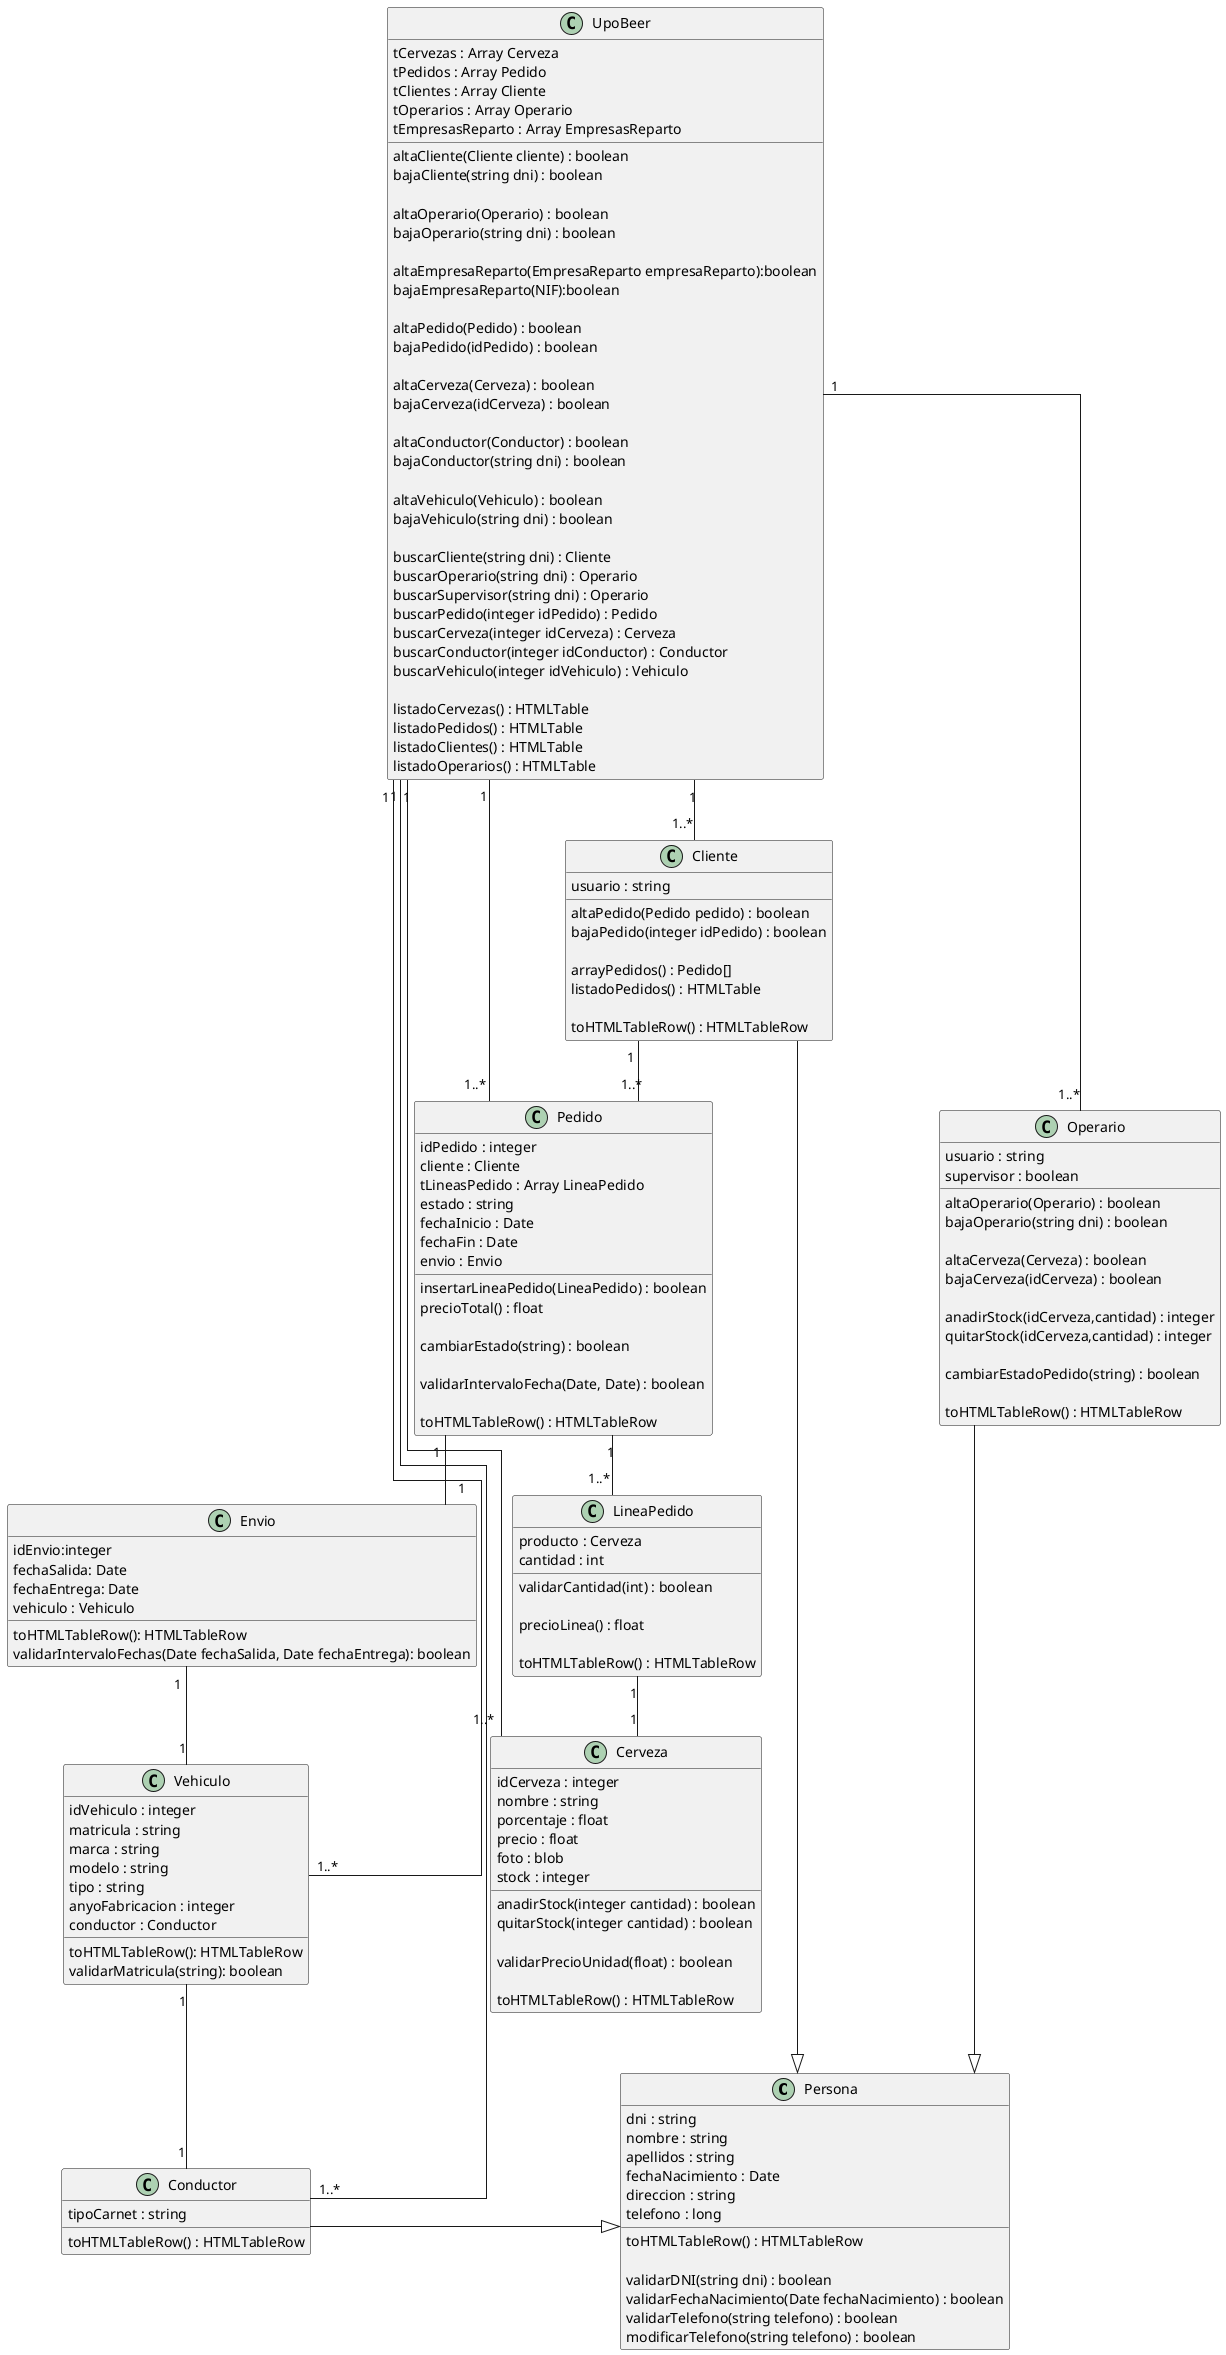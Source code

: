 @startuml
skinparam linetype polyline
skinparam linetype ortho

'''PERSONAS'''
class Persona{
	'Campos'
	dni : string
	nombre : string
	apellidos : string
	fechaNacimiento : Date
	direccion : string
	telefono : long
	
	'Métodos'
	toHTMLTableRow() : HTMLTableRow

	validarDNI(string dni) : boolean
	validarFechaNacimiento(Date fechaNacimiento) : boolean
	validarTelefono(string telefono) : boolean
	modificarTelefono(string telefono) : boolean
	
}
class Conductor {
	tipoCarnet : string

	toHTMLTableRow() : HTMLTableRow
}
class Operario {
	'Campos'
	usuario : string
	supervisor : boolean

	'Métodos'
	
	altaOperario(Operario) : boolean
	bajaOperario(string dni) : boolean

	altaCerveza(Cerveza) : boolean
	bajaCerveza(idCerveza) : boolean

	anadirStock(idCerveza,cantidad) : integer
	quitarStock(idCerveza,cantidad) : integer
	
	cambiarEstadoPedido(string) : boolean
	
	toHTMLTableRow() : HTMLTableRow
}


class Cliente {
	'Campos'
	usuario : string
	'Métodos'
	altaPedido(Pedido pedido) : boolean
	bajaPedido(integer idPedido) : boolean

	arrayPedidos() : Pedido[]
	listadoPedidos() : HTMLTable
	
	toHTMLTableRow() : HTMLTableRow
}


'''CERVEZAS'''
class Cerveza{
	'Campos'
	idCerveza : integer
	nombre : string
	porcentaje : float
	precio : float
	foto : blob
	stock : integer
	
	'Métodos'
	anadirStock(integer cantidad) : boolean
	quitarStock(integer cantidad) : boolean
	
	validarPrecioUnidad(float) : boolean
	
	toHTMLTableRow() : HTMLTableRow
}

'''PEDIDOS'''
class Pedido {
	'Campos'
	idPedido : integer
	cliente : Cliente
	tLineasPedido : Array LineaPedido
	estado : string
	fechaInicio : Date
	fechaFin : Date
	envio : Envio
	
	'Métodos'
	insertarLineaPedido(LineaPedido) : boolean
	precioTotal() : float
	
	cambiarEstado(string) : boolean
	
	validarIntervaloFecha(Date, Date) : boolean

	toHTMLTableRow() : HTMLTableRow
}
Pedido "1" -- "1"Envio

class LineaPedido{
	'Campos'
	producto : Cerveza
	cantidad : int
	
	'Métodos'
	validarCantidad(int) : boolean
	
	precioLinea() : float

	toHTMLTableRow() : HTMLTableRow
}

'''MODELO'''
class UpoBeer {
	'Campos'
	tCervezas : Array Cerveza
	tPedidos : Array Pedido
	tClientes : Array Cliente
	tOperarios : Array Operario
	tEmpresasReparto : Array EmpresasReparto

	'Métodos'
	altaCliente(Cliente cliente) : boolean
	bajaCliente(string dni) : boolean
	
	altaOperario(Operario) : boolean
	bajaOperario(string dni) : boolean
	
	altaEmpresaReparto(EmpresaReparto empresaReparto):boolean
	bajaEmpresaReparto(NIF):boolean
	
	altaPedido(Pedido) : boolean
	bajaPedido(idPedido) : boolean
	
	altaCerveza(Cerveza) : boolean
	bajaCerveza(idCerveza) : boolean

	altaConductor(Conductor) : boolean
	bajaConductor(string dni) : boolean

	altaVehiculo(Vehiculo) : boolean
	bajaVehiculo(string dni) : boolean
	
	buscarCliente(string dni) : Cliente
	buscarOperario(string dni) : Operario
	buscarSupervisor(string dni) : Operario
	buscarPedido(integer idPedido) : Pedido
	buscarCerveza(integer idCerveza) : Cerveza
	buscarConductor(integer idConductor) : Conductor
	buscarVehiculo(integer idVehiculo) : Vehiculo
	
	listadoCervezas() : HTMLTable
	listadoPedidos() : HTMLTable
	listadoClientes() : HTMLTable
	listadoOperarios() : HTMLTable
}
'''MODELO'''
''UpoBeer''
'El modelo puede tener de 1 a n conductores registrados'
UpoBeer "1" -- "1..*" Conductor
'El modelo puede tener de 1 a n vehiculos registrados'
UpoBeer "1" -- "1..*" Vehiculo
'El modelo puede tener de 1 a n operarios registrados'
UpoBeer "1" -- "1..*" Operario
'El modelo puede tener de 0 a n clientes registrados'
UpoBeer "1" -- "1..*" Cliente
'El modelo puede tener de 0 a n tipos de cervezas en el catálogo'
UpoBeer "1" -- "1..*" Cerveza
'El modelo puede tener de 0 a n pedidos registrados'
UpoBeer "1" -- "1..*" Pedido

class Envio{
	idEnvio:integer
	fechaSalida: Date
	fechaEntrega: Date
  vehiculo : Vehiculo
  
	toHTMLTableRow(): HTMLTableRow
	validarIntervaloFechas(Date fechaSalida, Date fechaEntrega): boolean
}
'Un vehículo sólo puede tener un conductor'
Vehiculo "1" -- "1" Conductor
'Un envío sólo puede tener un vehículo'
Envio "1" -- "1" Vehiculo

class Vehiculo{
	idVehiculo : integer
	matricula : string
	marca : string
	modelo : string
	tipo : string
	anyoFabricacion : integer
  conductor : Conductor
	
	toHTMLTableRow(): HTMLTableRow
	validarMatricula(string): boolean
}


'''PERSONAS'''
''Operario''
'Operario hereda de Persona'
Operario -|> Persona
Conductor -|> Persona
''Cliente''
'Cliente hereda de Persona'
Cliente -|> Persona
'Un cliente puede haber realizado de 0 a n pedidos'
Cliente "1" -- "1..*" Pedido

'''PEDIDOS'''
''Pedido''
''LineaPedido''
'Una línea de pedido referencia a un solo tipo de cerveza'
LineaPedido "1" -- "1" Cerveza
'Un pedido es una lista de líneas'
Pedido "1" -- "1..*" LineaPedido

@enduml
